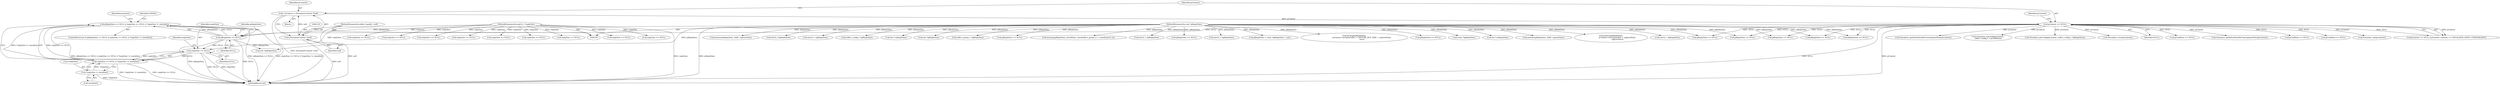 digraph "0_Android_557bd7bfe6c4895faee09e46fc9b5304a956c8b7@API" {
"1000235" [label="(Call,pReplyData == NULL || replySize == NULL || *replySize != sizeof(int))"];
"1000236" [label="(Call,pReplyData == NULL)"];
"1000112" [label="(MethodParameterIn,void *pReplyData)"];
"1000123" [label="(Call,pContext == NULL)"];
"1000115" [label="(Call,* pContext = (VisualizerContext *)self)"];
"1000117" [label="(Call,(VisualizerContext *)self)"];
"1000107" [label="(MethodParameterIn,effect_handle_t self)"];
"1000239" [label="(Call,replySize == NULL || *replySize != sizeof(int))"];
"1000240" [label="(Call,replySize == NULL)"];
"1000111" [label="(MethodParameterIn,uint32_t *replySize)"];
"1000243" [label="(Call,*replySize != sizeof(int))"];
"1000223" [label="(Call,Visualizer_getConfig(pContext, (effect_config_t *)pReplyData))"];
"1000533" [label="(Call,(int32_t *)pReplyData)"];
"1000230" [label="(Call,Visualizer_reset(pContext))"];
"1000125" [label="(Identifier,NULL)"];
"1000246" [label="(Call,sizeof(int))"];
"1000271" [label="(Call,(int *)pReplyData)"];
"1000119" [label="(Identifier,self)"];
"1000145" [label="(Call,replySize == NULL)"];
"1000236" [label="(Call,pReplyData == NULL)"];
"1000871" [label="(Call,memset(pReplyData, 0x80, captureSize))"];
"1000880" [label="(Call,pReplyData == NULL)"];
"1000115" [label="(Call,* pContext = (VisualizerContext *)self)"];
"1000323" [label="(Call,pCmdData == NULL)"];
"1000341" [label="(Call,replySize == NULL)"];
"1000234" [label="(ControlStructure,if (pReplyData == NULL || replySize == NULL || *replySize != sizeof(int)))"];
"1000117" [label="(Call,(VisualizerContext *)self)"];
"1000123" [label="(Call,pContext == NULL)"];
"1000896" [label="(Call,replySize == NULL)"];
"1000925" [label="(Call,Visualizer_getDeltaTimeMsFromUpdatedTime(pContext))"];
"1000884" [label="(Call,replySize == NULL)"];
"1001050" [label="(Call,(int32_t*)pReplyData)"];
"1000211" [label="(Call,replySize == NULL)"];
"1000560" [label="(Call,(int32_t *)pReplyData)"];
"1000225" [label="(Call,(effect_config_t *)pReplyData)"];
"1000159" [label="(Call,(int *) pReplyData)"];
"1000279" [label="(Call,pReplyData == NULL)"];
"1000314" [label="(Call,(int *)pReplyData)"];
"1000113" [label="(Block,)"];
"1000168" [label="(Call,pCmdData == NULL)"];
"1000372" [label="(Call,(effect_param_t *)pReplyData)"];
"1000498" [label="(Call,pCmdData == NULL)"];
"1000515" [label="(Call,pReplyData == NULL)"];
"1000361" [label="(Call,memcpy(pReplyData, pCmdData, sizeof(effect_param_t) + sizeof(uint32_t)))"];
"1000238" [label="(Identifier,NULL)"];
"1000235" [label="(Call,pReplyData == NULL || replySize == NULL || *replySize != sizeof(int))"];
"1000240" [label="(Call,replySize == NULL)"];
"1000698" [label="(Call,pReplyData == NULL)"];
"1000162" [label="(Call,Visualizer_init(pContext))"];
"1000597" [label="(Call,(int32_t *)pReplyData)"];
"1000124" [label="(Identifier,pContext)"];
"1000245" [label="(Identifier,replySize)"];
"1000337" [label="(Call,pReplyData == NULL)"];
"1000181" [label="(Call,replySize == NULL)"];
"1000678" [label="(Call,(int32_t *)pReplyData)"];
"1000242" [label="(Identifier,NULL)"];
"1000243" [label="(Call,*replySize != sizeof(int))"];
"1000702" [label="(Call,replySize == NULL)"];
"1000244" [label="(Call,*replySize)"];
"1000841" [label="(Call,pReplyData = (char *)pReplyData + size)"];
"1000107" [label="(MethodParameterIn,effect_handle_t self)"];
"1000831" [label="(Call,memcpy(pReplyData,\n                           pContext->mCaptureBuf + CAPTURE_BUF_SIZE + capturePoint,\n                           size))"];
"1000122" [label="(Call,pContext == NULL || pContext->mState == VISUALIZER_STATE_UNINITIALIZED)"];
"1000207" [label="(Call,pReplyData == NULL)"];
"1000177" [label="(Call,pReplyData == NULL)"];
"1000241" [label="(Identifier,replySize)"];
"1000844" [label="(Call,(char *)pReplyData)"];
"1000111" [label="(MethodParameterIn,uint32_t *replySize)"];
"1000116" [label="(Identifier,pContext)"];
"1000255" [label="(Identifier,pContext)"];
"1000195" [label="(Call,(int *) pReplyData)"];
"1000723" [label="(Call,Visualizer_getDeltaTimeMsFromUpdatedTime(pContext))"];
"1000237" [label="(Identifier,pReplyData)"];
"1000198" [label="(Call,Visualizer_setConfig(pContext,\n (effect_config_t *) pCmdData))"];
"1000519" [label="(Call,replySize == NULL)"];
"1000283" [label="(Call,replySize == NULL)"];
"1000755" [label="(Call,memset(pReplyData, 0x80, captureSize))"];
"1000239" [label="(Call,replySize == NULL || *replySize != sizeof(int))"];
"1000854" [label="(Call,memcpy(pReplyData,\n                       pContext->mCaptureBuf + capturePoint,\n                       captureSize))"];
"1001120" [label="(MethodReturn,int)"];
"1000141" [label="(Call,pReplyData == NULL)"];
"1000112" [label="(MethodParameterIn,void *pReplyData)"];
"1000251" [label="(Identifier,EINVAL)"];
"1000128" [label="(Identifier,pContext)"];
"1000235" -> "1000234"  [label="AST: "];
"1000235" -> "1000236"  [label="CFG: "];
"1000235" -> "1000239"  [label="CFG: "];
"1000236" -> "1000235"  [label="AST: "];
"1000239" -> "1000235"  [label="AST: "];
"1000251" -> "1000235"  [label="CFG: "];
"1000255" -> "1000235"  [label="CFG: "];
"1000235" -> "1001120"  [label="DDG: pReplyData == NULL"];
"1000235" -> "1001120"  [label="DDG: replySize == NULL || *replySize != sizeof(int)"];
"1000235" -> "1001120"  [label="DDG: pReplyData == NULL || replySize == NULL || *replySize != sizeof(int)"];
"1000236" -> "1000235"  [label="DDG: pReplyData"];
"1000236" -> "1000235"  [label="DDG: NULL"];
"1000239" -> "1000235"  [label="DDG: replySize == NULL"];
"1000239" -> "1000235"  [label="DDG: *replySize != sizeof(int)"];
"1000236" -> "1000238"  [label="CFG: "];
"1000237" -> "1000236"  [label="AST: "];
"1000238" -> "1000236"  [label="AST: "];
"1000241" -> "1000236"  [label="CFG: "];
"1000236" -> "1001120"  [label="DDG: pReplyData"];
"1000236" -> "1001120"  [label="DDG: NULL"];
"1000112" -> "1000236"  [label="DDG: pReplyData"];
"1000123" -> "1000236"  [label="DDG: NULL"];
"1000236" -> "1000240"  [label="DDG: NULL"];
"1000236" -> "1000271"  [label="DDG: pReplyData"];
"1000112" -> "1000106"  [label="AST: "];
"1000112" -> "1001120"  [label="DDG: pReplyData"];
"1000112" -> "1000141"  [label="DDG: pReplyData"];
"1000112" -> "1000159"  [label="DDG: pReplyData"];
"1000112" -> "1000177"  [label="DDG: pReplyData"];
"1000112" -> "1000195"  [label="DDG: pReplyData"];
"1000112" -> "1000207"  [label="DDG: pReplyData"];
"1000112" -> "1000225"  [label="DDG: pReplyData"];
"1000112" -> "1000271"  [label="DDG: pReplyData"];
"1000112" -> "1000279"  [label="DDG: pReplyData"];
"1000112" -> "1000314"  [label="DDG: pReplyData"];
"1000112" -> "1000337"  [label="DDG: pReplyData"];
"1000112" -> "1000361"  [label="DDG: pReplyData"];
"1000112" -> "1000372"  [label="DDG: pReplyData"];
"1000112" -> "1000515"  [label="DDG: pReplyData"];
"1000112" -> "1000533"  [label="DDG: pReplyData"];
"1000112" -> "1000560"  [label="DDG: pReplyData"];
"1000112" -> "1000597"  [label="DDG: pReplyData"];
"1000112" -> "1000678"  [label="DDG: pReplyData"];
"1000112" -> "1000698"  [label="DDG: pReplyData"];
"1000112" -> "1000755"  [label="DDG: pReplyData"];
"1000112" -> "1000831"  [label="DDG: pReplyData"];
"1000112" -> "1000841"  [label="DDG: pReplyData"];
"1000112" -> "1000844"  [label="DDG: pReplyData"];
"1000112" -> "1000854"  [label="DDG: pReplyData"];
"1000112" -> "1000871"  [label="DDG: pReplyData"];
"1000112" -> "1000880"  [label="DDG: pReplyData"];
"1000112" -> "1001050"  [label="DDG: pReplyData"];
"1000123" -> "1000122"  [label="AST: "];
"1000123" -> "1000125"  [label="CFG: "];
"1000124" -> "1000123"  [label="AST: "];
"1000125" -> "1000123"  [label="AST: "];
"1000128" -> "1000123"  [label="CFG: "];
"1000122" -> "1000123"  [label="CFG: "];
"1000123" -> "1001120"  [label="DDG: NULL"];
"1000123" -> "1001120"  [label="DDG: pContext"];
"1000123" -> "1000122"  [label="DDG: pContext"];
"1000123" -> "1000122"  [label="DDG: NULL"];
"1000115" -> "1000123"  [label="DDG: pContext"];
"1000123" -> "1000141"  [label="DDG: NULL"];
"1000123" -> "1000162"  [label="DDG: pContext"];
"1000123" -> "1000168"  [label="DDG: NULL"];
"1000123" -> "1000198"  [label="DDG: pContext"];
"1000123" -> "1000207"  [label="DDG: NULL"];
"1000123" -> "1000223"  [label="DDG: pContext"];
"1000123" -> "1000230"  [label="DDG: pContext"];
"1000123" -> "1000279"  [label="DDG: NULL"];
"1000123" -> "1000323"  [label="DDG: NULL"];
"1000123" -> "1000498"  [label="DDG: NULL"];
"1000123" -> "1000698"  [label="DDG: NULL"];
"1000123" -> "1000723"  [label="DDG: pContext"];
"1000123" -> "1000880"  [label="DDG: NULL"];
"1000123" -> "1000925"  [label="DDG: pContext"];
"1000115" -> "1000113"  [label="AST: "];
"1000115" -> "1000117"  [label="CFG: "];
"1000116" -> "1000115"  [label="AST: "];
"1000117" -> "1000115"  [label="AST: "];
"1000124" -> "1000115"  [label="CFG: "];
"1000115" -> "1001120"  [label="DDG: (VisualizerContext *)self"];
"1000117" -> "1000115"  [label="DDG: self"];
"1000117" -> "1000119"  [label="CFG: "];
"1000118" -> "1000117"  [label="AST: "];
"1000119" -> "1000117"  [label="AST: "];
"1000117" -> "1001120"  [label="DDG: self"];
"1000107" -> "1000117"  [label="DDG: self"];
"1000107" -> "1000106"  [label="AST: "];
"1000107" -> "1001120"  [label="DDG: self"];
"1000239" -> "1000240"  [label="CFG: "];
"1000239" -> "1000243"  [label="CFG: "];
"1000240" -> "1000239"  [label="AST: "];
"1000243" -> "1000239"  [label="AST: "];
"1000239" -> "1001120"  [label="DDG: replySize == NULL"];
"1000239" -> "1001120"  [label="DDG: *replySize != sizeof(int)"];
"1000240" -> "1000239"  [label="DDG: replySize"];
"1000240" -> "1000239"  [label="DDG: NULL"];
"1000243" -> "1000239"  [label="DDG: *replySize"];
"1000240" -> "1000242"  [label="CFG: "];
"1000241" -> "1000240"  [label="AST: "];
"1000242" -> "1000240"  [label="AST: "];
"1000245" -> "1000240"  [label="CFG: "];
"1000240" -> "1001120"  [label="DDG: NULL"];
"1000240" -> "1001120"  [label="DDG: replySize"];
"1000111" -> "1000240"  [label="DDG: replySize"];
"1000111" -> "1000106"  [label="AST: "];
"1000111" -> "1001120"  [label="DDG: replySize"];
"1000111" -> "1000145"  [label="DDG: replySize"];
"1000111" -> "1000181"  [label="DDG: replySize"];
"1000111" -> "1000211"  [label="DDG: replySize"];
"1000111" -> "1000283"  [label="DDG: replySize"];
"1000111" -> "1000341"  [label="DDG: replySize"];
"1000111" -> "1000519"  [label="DDG: replySize"];
"1000111" -> "1000702"  [label="DDG: replySize"];
"1000111" -> "1000884"  [label="DDG: replySize"];
"1000111" -> "1000896"  [label="DDG: replySize"];
"1000243" -> "1000246"  [label="CFG: "];
"1000244" -> "1000243"  [label="AST: "];
"1000246" -> "1000243"  [label="AST: "];
"1000243" -> "1001120"  [label="DDG: *replySize"];
}
